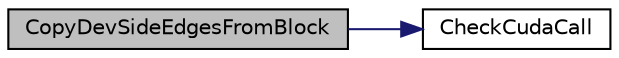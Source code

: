 digraph "CopyDevSideEdgesFromBlock"
{
  edge [fontname="Helvetica",fontsize="10",labelfontname="Helvetica",labelfontsize="10"];
  node [fontname="Helvetica",fontsize="10",shape=record];
  rankdir="LR";
  Node1 [label="CopyDevSideEdgesFromBlock",height=0.2,width=0.4,color="black", fillcolor="grey75", style="filled" fontcolor="black"];
  Node1 -> Node2 [color="midnightblue",fontsize="10",style="solid",fontname="Helvetica"];
  Node2 [label="CheckCudaCall",height=0.2,width=0.4,color="black", fillcolor="white", style="filled",URL="$Device_8cu.html#a87c5ce86d74764a06a13b73dff013870",tooltip="The host function for checking the result of a CUDA API call. "];
}
